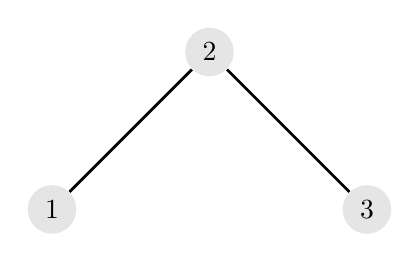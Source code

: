 \begin{tikzpicture}[scale=2]
    \tikzstyle{vertex}=[circle,fill=black!10]
    \tikzstyle{edge} = [-,black,line width=1pt]

    \node[vertex] (v1) at (1,1) 				{1};
    \node[vertex] (v2) at (2,2) 		{2};
    \node[vertex] (v3) at (3,1)					{3};
    \draw[edge] (v1) -- (v2);
    \draw[edge] (v2) -- (v3);
\end{tikzpicture}
